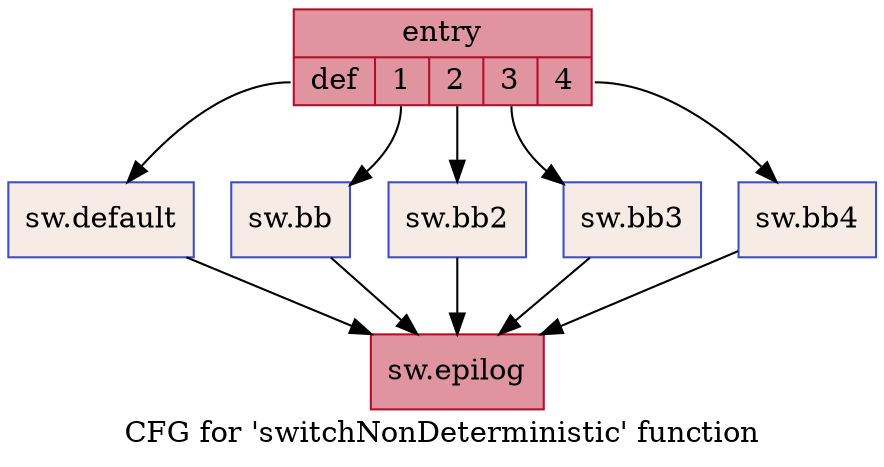 digraph "CFG for 'switchNonDeterministic' function" {
	label="CFG for 'switchNonDeterministic' function";

	Node0x5566536926f0 [shape=record,color="#b70d28ff", style=filled, fillcolor="#b70d2870",label="{entry|{<s0>def|<s1>1|<s2>2|<s3>3|<s4>4}}"];
	Node0x5566536926f0:s0 -> Node0x556653693210;
	Node0x5566536926f0:s1 -> Node0x556653693290;
	Node0x5566536926f0:s2 -> Node0x556653693300;
	Node0x5566536926f0:s3 -> Node0x5566536933d0;
	Node0x5566536926f0:s4 -> Node0x5566536934a0;
	Node0x556653693290 [shape=record,color="#3d50c3ff", style=filled, fillcolor="#ecd3c570",label="{sw.bb}"];
	Node0x556653693290 -> Node0x556653693980;
	Node0x556653693300 [shape=record,color="#3d50c3ff", style=filled, fillcolor="#ecd3c570",label="{sw.bb2}"];
	Node0x556653693300 -> Node0x556653693980;
	Node0x5566536933d0 [shape=record,color="#3d50c3ff", style=filled, fillcolor="#ecd3c570",label="{sw.bb3}"];
	Node0x5566536933d0 -> Node0x556653693980;
	Node0x5566536934a0 [shape=record,color="#3d50c3ff", style=filled, fillcolor="#ecd3c570",label="{sw.bb4}"];
	Node0x5566536934a0 -> Node0x556653693980;
	Node0x556653693210 [shape=record,color="#3d50c3ff", style=filled, fillcolor="#ecd3c570",label="{sw.default}"];
	Node0x556653693210 -> Node0x556653693980;
	Node0x556653693980 [shape=record,color="#b70d28ff", style=filled, fillcolor="#b70d2870",label="{sw.epilog}"];
}

